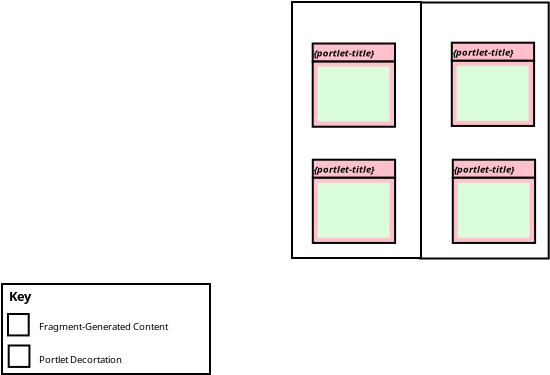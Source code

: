<?xml version="1.0" encoding="UTF-8"?>
<dia:diagram xmlns:dia="http://www.lysator.liu.se/~alla/dia/">
  <dia:layer name="Background" visible="true">
    <dia:object type="Standard - Box" version="0" id="O0">
      <dia:attribute name="obj_pos">
        <dia:point val="7.028,-5.612"/>
      </dia:attribute>
      <dia:attribute name="obj_bb">
        <dia:rectangle val="6.978,-5.662;13.528,7.238"/>
      </dia:attribute>
      <dia:attribute name="elem_corner">
        <dia:point val="7.028,-5.612"/>
      </dia:attribute>
      <dia:attribute name="elem_width">
        <dia:real val="6.45"/>
      </dia:attribute>
      <dia:attribute name="elem_height">
        <dia:real val="12.8"/>
      </dia:attribute>
      <dia:attribute name="show_background">
        <dia:boolean val="true"/>
      </dia:attribute>
    </dia:object>
    <dia:object type="Standard - Box" version="0" id="O1">
      <dia:attribute name="obj_pos">
        <dia:point val="0.643,-5.637"/>
      </dia:attribute>
      <dia:attribute name="obj_bb">
        <dia:rectangle val="0.593,-5.687;7.143,7.213"/>
      </dia:attribute>
      <dia:attribute name="elem_corner">
        <dia:point val="0.643,-5.637"/>
      </dia:attribute>
      <dia:attribute name="elem_width">
        <dia:real val="6.45"/>
      </dia:attribute>
      <dia:attribute name="elem_height">
        <dia:real val="12.8"/>
      </dia:attribute>
      <dia:attribute name="show_background">
        <dia:boolean val="true"/>
      </dia:attribute>
    </dia:object>
    <dia:group>
      <dia:object type="Standard - Box" version="0" id="O2">
        <dia:attribute name="obj_pos">
          <dia:point val="1.678,-3.562"/>
        </dia:attribute>
        <dia:attribute name="obj_bb">
          <dia:rectangle val="1.628,-3.612;5.843,-2.612"/>
        </dia:attribute>
        <dia:attribute name="elem_corner">
          <dia:point val="1.678,-3.562"/>
        </dia:attribute>
        <dia:attribute name="elem_width">
          <dia:real val="4.115"/>
        </dia:attribute>
        <dia:attribute name="elem_height">
          <dia:real val="0.9"/>
        </dia:attribute>
        <dia:attribute name="inner_color">
          <dia:color val="#ffc0cb"/>
        </dia:attribute>
        <dia:attribute name="show_background">
          <dia:boolean val="true"/>
        </dia:attribute>
      </dia:object>
      <dia:object type="Standard - Text" version="0" id="O3">
        <dia:attribute name="obj_pos">
          <dia:point val="1.735,-2.912"/>
        </dia:attribute>
        <dia:attribute name="obj_bb">
          <dia:rectangle val="1.735,-3.512;5.335,-2.762"/>
        </dia:attribute>
        <dia:attribute name="text">
          <dia:composite type="text">
            <dia:attribute name="string">
              <dia:string>#{portlet-title}#</dia:string>
            </dia:attribute>
            <dia:attribute name="font">
              <dia:font family="sans" style="88" name="Helvetica"/>
            </dia:attribute>
            <dia:attribute name="height">
              <dia:real val="0.6"/>
            </dia:attribute>
            <dia:attribute name="pos">
              <dia:point val="1.735,-2.912"/>
            </dia:attribute>
            <dia:attribute name="color">
              <dia:color val="#000000"/>
            </dia:attribute>
            <dia:attribute name="alignment">
              <dia:enum val="0"/>
            </dia:attribute>
          </dia:composite>
        </dia:attribute>
      </dia:object>
      <dia:object type="Standard - Box" version="0" id="O4">
        <dia:attribute name="obj_pos">
          <dia:point val="1.678,-2.656"/>
        </dia:attribute>
        <dia:attribute name="obj_bb">
          <dia:rectangle val="1.628,-2.706;5.843,0.651"/>
        </dia:attribute>
        <dia:attribute name="elem_corner">
          <dia:point val="1.678,-2.656"/>
        </dia:attribute>
        <dia:attribute name="elem_width">
          <dia:real val="4.115"/>
        </dia:attribute>
        <dia:attribute name="elem_height">
          <dia:real val="3.256"/>
        </dia:attribute>
        <dia:attribute name="inner_color">
          <dia:color val="#ffc0cb"/>
        </dia:attribute>
        <dia:attribute name="show_background">
          <dia:boolean val="true"/>
        </dia:attribute>
      </dia:object>
      <dia:object type="Standard - Box" version="0" id="O5">
        <dia:attribute name="obj_pos">
          <dia:point val="1.943,-2.387"/>
        </dia:attribute>
        <dia:attribute name="obj_bb">
          <dia:rectangle val="1.918,-2.412;5.518,0.338"/>
        </dia:attribute>
        <dia:attribute name="elem_corner">
          <dia:point val="1.943,-2.387"/>
        </dia:attribute>
        <dia:attribute name="elem_width">
          <dia:real val="3.55"/>
        </dia:attribute>
        <dia:attribute name="elem_height">
          <dia:real val="2.7"/>
        </dia:attribute>
        <dia:attribute name="border_width">
          <dia:real val="0.05"/>
        </dia:attribute>
        <dia:attribute name="border_color">
          <dia:color val="#dafdda"/>
        </dia:attribute>
        <dia:attribute name="inner_color">
          <dia:color val="#dafdda"/>
        </dia:attribute>
        <dia:attribute name="show_background">
          <dia:boolean val="true"/>
        </dia:attribute>
      </dia:object>
    </dia:group>
    <dia:group>
      <dia:object type="Standard - Box" version="0" id="O6">
        <dia:attribute name="obj_pos">
          <dia:point val="8.633,-3.602"/>
        </dia:attribute>
        <dia:attribute name="obj_bb">
          <dia:rectangle val="8.583,-3.652;12.798,-2.652"/>
        </dia:attribute>
        <dia:attribute name="elem_corner">
          <dia:point val="8.633,-3.602"/>
        </dia:attribute>
        <dia:attribute name="elem_width">
          <dia:real val="4.115"/>
        </dia:attribute>
        <dia:attribute name="elem_height">
          <dia:real val="0.9"/>
        </dia:attribute>
        <dia:attribute name="inner_color">
          <dia:color val="#ffc0cb"/>
        </dia:attribute>
        <dia:attribute name="show_background">
          <dia:boolean val="true"/>
        </dia:attribute>
      </dia:object>
      <dia:object type="Standard - Text" version="0" id="O7">
        <dia:attribute name="obj_pos">
          <dia:point val="8.69,-2.952"/>
        </dia:attribute>
        <dia:attribute name="obj_bb">
          <dia:rectangle val="8.69,-3.552;12.29,-2.802"/>
        </dia:attribute>
        <dia:attribute name="text">
          <dia:composite type="text">
            <dia:attribute name="string">
              <dia:string>#{portlet-title}#</dia:string>
            </dia:attribute>
            <dia:attribute name="font">
              <dia:font family="sans" style="88" name="Helvetica"/>
            </dia:attribute>
            <dia:attribute name="height">
              <dia:real val="0.6"/>
            </dia:attribute>
            <dia:attribute name="pos">
              <dia:point val="8.69,-2.952"/>
            </dia:attribute>
            <dia:attribute name="color">
              <dia:color val="#000000"/>
            </dia:attribute>
            <dia:attribute name="alignment">
              <dia:enum val="0"/>
            </dia:attribute>
          </dia:composite>
        </dia:attribute>
      </dia:object>
      <dia:object type="Standard - Box" version="0" id="O8">
        <dia:attribute name="obj_pos">
          <dia:point val="8.633,-2.696"/>
        </dia:attribute>
        <dia:attribute name="obj_bb">
          <dia:rectangle val="8.583,-2.746;12.798,0.611"/>
        </dia:attribute>
        <dia:attribute name="elem_corner">
          <dia:point val="8.633,-2.696"/>
        </dia:attribute>
        <dia:attribute name="elem_width">
          <dia:real val="4.115"/>
        </dia:attribute>
        <dia:attribute name="elem_height">
          <dia:real val="3.256"/>
        </dia:attribute>
        <dia:attribute name="inner_color">
          <dia:color val="#ffc0cb"/>
        </dia:attribute>
        <dia:attribute name="show_background">
          <dia:boolean val="true"/>
        </dia:attribute>
      </dia:object>
      <dia:object type="Standard - Box" version="0" id="O9">
        <dia:attribute name="obj_pos">
          <dia:point val="8.898,-2.427"/>
        </dia:attribute>
        <dia:attribute name="obj_bb">
          <dia:rectangle val="8.873,-2.452;12.473,0.298"/>
        </dia:attribute>
        <dia:attribute name="elem_corner">
          <dia:point val="8.898,-2.427"/>
        </dia:attribute>
        <dia:attribute name="elem_width">
          <dia:real val="3.55"/>
        </dia:attribute>
        <dia:attribute name="elem_height">
          <dia:real val="2.7"/>
        </dia:attribute>
        <dia:attribute name="border_width">
          <dia:real val="0.05"/>
        </dia:attribute>
        <dia:attribute name="border_color">
          <dia:color val="#dafdda"/>
        </dia:attribute>
        <dia:attribute name="inner_color">
          <dia:color val="#dafdda"/>
        </dia:attribute>
        <dia:attribute name="show_background">
          <dia:boolean val="true"/>
        </dia:attribute>
      </dia:object>
    </dia:group>
    <dia:group>
      <dia:object type="Standard - Box" version="0" id="O10">
        <dia:attribute name="obj_pos">
          <dia:point val="1.683,2.248"/>
        </dia:attribute>
        <dia:attribute name="obj_bb">
          <dia:rectangle val="1.633,2.198;5.848,3.198"/>
        </dia:attribute>
        <dia:attribute name="elem_corner">
          <dia:point val="1.683,2.248"/>
        </dia:attribute>
        <dia:attribute name="elem_width">
          <dia:real val="4.115"/>
        </dia:attribute>
        <dia:attribute name="elem_height">
          <dia:real val="0.9"/>
        </dia:attribute>
        <dia:attribute name="inner_color">
          <dia:color val="#ffc0cb"/>
        </dia:attribute>
        <dia:attribute name="show_background">
          <dia:boolean val="true"/>
        </dia:attribute>
      </dia:object>
      <dia:object type="Standard - Text" version="0" id="O11">
        <dia:attribute name="obj_pos">
          <dia:point val="1.74,2.898"/>
        </dia:attribute>
        <dia:attribute name="obj_bb">
          <dia:rectangle val="1.74,2.298;5.34,3.048"/>
        </dia:attribute>
        <dia:attribute name="text">
          <dia:composite type="text">
            <dia:attribute name="string">
              <dia:string>#{portlet-title}#</dia:string>
            </dia:attribute>
            <dia:attribute name="font">
              <dia:font family="sans" style="88" name="Helvetica"/>
            </dia:attribute>
            <dia:attribute name="height">
              <dia:real val="0.6"/>
            </dia:attribute>
            <dia:attribute name="pos">
              <dia:point val="1.74,2.898"/>
            </dia:attribute>
            <dia:attribute name="color">
              <dia:color val="#000000"/>
            </dia:attribute>
            <dia:attribute name="alignment">
              <dia:enum val="0"/>
            </dia:attribute>
          </dia:composite>
        </dia:attribute>
      </dia:object>
      <dia:object type="Standard - Box" version="0" id="O12">
        <dia:attribute name="obj_pos">
          <dia:point val="1.683,3.154"/>
        </dia:attribute>
        <dia:attribute name="obj_bb">
          <dia:rectangle val="1.633,3.104;5.848,6.461"/>
        </dia:attribute>
        <dia:attribute name="elem_corner">
          <dia:point val="1.683,3.154"/>
        </dia:attribute>
        <dia:attribute name="elem_width">
          <dia:real val="4.115"/>
        </dia:attribute>
        <dia:attribute name="elem_height">
          <dia:real val="3.256"/>
        </dia:attribute>
        <dia:attribute name="inner_color">
          <dia:color val="#ffc0cb"/>
        </dia:attribute>
        <dia:attribute name="show_background">
          <dia:boolean val="true"/>
        </dia:attribute>
      </dia:object>
      <dia:object type="Standard - Box" version="0" id="O13">
        <dia:attribute name="obj_pos">
          <dia:point val="1.948,3.423"/>
        </dia:attribute>
        <dia:attribute name="obj_bb">
          <dia:rectangle val="1.923,3.398;5.523,6.148"/>
        </dia:attribute>
        <dia:attribute name="elem_corner">
          <dia:point val="1.948,3.423"/>
        </dia:attribute>
        <dia:attribute name="elem_width">
          <dia:real val="3.55"/>
        </dia:attribute>
        <dia:attribute name="elem_height">
          <dia:real val="2.7"/>
        </dia:attribute>
        <dia:attribute name="border_width">
          <dia:real val="0.05"/>
        </dia:attribute>
        <dia:attribute name="border_color">
          <dia:color val="#dafdda"/>
        </dia:attribute>
        <dia:attribute name="inner_color">
          <dia:color val="#dafdda"/>
        </dia:attribute>
        <dia:attribute name="show_background">
          <dia:boolean val="true"/>
        </dia:attribute>
      </dia:object>
    </dia:group>
    <dia:group>
      <dia:object type="Standard - Box" version="0" id="O14">
        <dia:attribute name="obj_pos">
          <dia:point val="8.683,2.248"/>
        </dia:attribute>
        <dia:attribute name="obj_bb">
          <dia:rectangle val="8.633,2.198;12.848,3.198"/>
        </dia:attribute>
        <dia:attribute name="elem_corner">
          <dia:point val="8.683,2.248"/>
        </dia:attribute>
        <dia:attribute name="elem_width">
          <dia:real val="4.115"/>
        </dia:attribute>
        <dia:attribute name="elem_height">
          <dia:real val="0.9"/>
        </dia:attribute>
        <dia:attribute name="inner_color">
          <dia:color val="#ffc0cb"/>
        </dia:attribute>
        <dia:attribute name="show_background">
          <dia:boolean val="true"/>
        </dia:attribute>
      </dia:object>
      <dia:object type="Standard - Text" version="0" id="O15">
        <dia:attribute name="obj_pos">
          <dia:point val="8.74,2.898"/>
        </dia:attribute>
        <dia:attribute name="obj_bb">
          <dia:rectangle val="8.74,2.298;12.34,3.048"/>
        </dia:attribute>
        <dia:attribute name="text">
          <dia:composite type="text">
            <dia:attribute name="string">
              <dia:string>#{portlet-title}#</dia:string>
            </dia:attribute>
            <dia:attribute name="font">
              <dia:font family="sans" style="88" name="Helvetica"/>
            </dia:attribute>
            <dia:attribute name="height">
              <dia:real val="0.6"/>
            </dia:attribute>
            <dia:attribute name="pos">
              <dia:point val="8.74,2.898"/>
            </dia:attribute>
            <dia:attribute name="color">
              <dia:color val="#000000"/>
            </dia:attribute>
            <dia:attribute name="alignment">
              <dia:enum val="0"/>
            </dia:attribute>
          </dia:composite>
        </dia:attribute>
      </dia:object>
      <dia:object type="Standard - Box" version="0" id="O16">
        <dia:attribute name="obj_pos">
          <dia:point val="8.683,3.154"/>
        </dia:attribute>
        <dia:attribute name="obj_bb">
          <dia:rectangle val="8.633,3.104;12.848,6.461"/>
        </dia:attribute>
        <dia:attribute name="elem_corner">
          <dia:point val="8.683,3.154"/>
        </dia:attribute>
        <dia:attribute name="elem_width">
          <dia:real val="4.115"/>
        </dia:attribute>
        <dia:attribute name="elem_height">
          <dia:real val="3.256"/>
        </dia:attribute>
        <dia:attribute name="inner_color">
          <dia:color val="#ffc0cb"/>
        </dia:attribute>
        <dia:attribute name="show_background">
          <dia:boolean val="true"/>
        </dia:attribute>
      </dia:object>
      <dia:object type="Standard - Box" version="0" id="O17">
        <dia:attribute name="obj_pos">
          <dia:point val="8.948,3.423"/>
        </dia:attribute>
        <dia:attribute name="obj_bb">
          <dia:rectangle val="8.923,3.398;12.523,6.148"/>
        </dia:attribute>
        <dia:attribute name="elem_corner">
          <dia:point val="8.948,3.423"/>
        </dia:attribute>
        <dia:attribute name="elem_width">
          <dia:real val="3.55"/>
        </dia:attribute>
        <dia:attribute name="elem_height">
          <dia:real val="2.7"/>
        </dia:attribute>
        <dia:attribute name="border_width">
          <dia:real val="0.05"/>
        </dia:attribute>
        <dia:attribute name="border_color">
          <dia:color val="#dafdda"/>
        </dia:attribute>
        <dia:attribute name="inner_color">
          <dia:color val="#dafdda"/>
        </dia:attribute>
        <dia:attribute name="show_background">
          <dia:boolean val="true"/>
        </dia:attribute>
      </dia:object>
    </dia:group>
    <dia:group>
      <dia:object type="Standard - Box" version="0" id="O18">
        <dia:attribute name="obj_pos">
          <dia:point val="-13.857,8.463"/>
        </dia:attribute>
        <dia:attribute name="obj_bb">
          <dia:rectangle val="-13.907,8.413;-3.407,13.013"/>
        </dia:attribute>
        <dia:attribute name="elem_corner">
          <dia:point val="-13.857,8.463"/>
        </dia:attribute>
        <dia:attribute name="elem_width">
          <dia:real val="10.4"/>
        </dia:attribute>
        <dia:attribute name="elem_height">
          <dia:real val="4.5"/>
        </dia:attribute>
        <dia:attribute name="show_background">
          <dia:boolean val="true"/>
        </dia:attribute>
      </dia:object>
      <dia:object type="Geometric - Perfect Square" version="0" id="O19">
        <dia:attribute name="obj_pos">
          <dia:point val="-13.557,9.963"/>
        </dia:attribute>
        <dia:attribute name="obj_bb">
          <dia:rectangle val="-13.607,9.913;-12.471,11.084"/>
        </dia:attribute>
        <dia:attribute name="elem_corner">
          <dia:point val="-13.557,9.963"/>
        </dia:attribute>
        <dia:attribute name="elem_width">
          <dia:real val="1.036"/>
        </dia:attribute>
        <dia:attribute name="elem_height">
          <dia:real val="1.071"/>
        </dia:attribute>
        <dia:attribute name="border_color">
          <dia:color val="#dafdda"/>
        </dia:attribute>
        <dia:attribute name="inner_color">
          <dia:color val="#dafdda"/>
        </dia:attribute>
        <dia:attribute name="show_background">
          <dia:boolean val="true"/>
        </dia:attribute>
        <dia:attribute name="flip_horizontal">
          <dia:boolean val="false"/>
        </dia:attribute>
        <dia:attribute name="flip_vertical">
          <dia:boolean val="false"/>
        </dia:attribute>
        <dia:attribute name="padding">
          <dia:real val="0.354"/>
        </dia:attribute>
      </dia:object>
      <dia:object type="Standard - Text" version="0" id="O20">
        <dia:attribute name="obj_pos">
          <dia:point val="-12.007,10.763"/>
        </dia:attribute>
        <dia:attribute name="obj_bb">
          <dia:rectangle val="-12.007,10.163;-3.957,10.913"/>
        </dia:attribute>
        <dia:attribute name="text">
          <dia:composite type="text">
            <dia:attribute name="string">
              <dia:string>#Fragment-Generated Content#</dia:string>
            </dia:attribute>
            <dia:attribute name="font">
              <dia:font family="sans" style="0" name="Helvetica"/>
            </dia:attribute>
            <dia:attribute name="height">
              <dia:real val="0.6"/>
            </dia:attribute>
            <dia:attribute name="pos">
              <dia:point val="-12.007,10.763"/>
            </dia:attribute>
            <dia:attribute name="color">
              <dia:color val="#000000"/>
            </dia:attribute>
            <dia:attribute name="alignment">
              <dia:enum val="0"/>
            </dia:attribute>
          </dia:composite>
        </dia:attribute>
      </dia:object>
      <dia:object type="Geometric - Perfect Square" version="0" id="O21">
        <dia:attribute name="obj_pos">
          <dia:point val="-13.522,11.538"/>
        </dia:attribute>
        <dia:attribute name="obj_bb">
          <dia:rectangle val="-13.572,11.488;-12.436,12.659"/>
        </dia:attribute>
        <dia:attribute name="elem_corner">
          <dia:point val="-13.522,11.538"/>
        </dia:attribute>
        <dia:attribute name="elem_width">
          <dia:real val="1.036"/>
        </dia:attribute>
        <dia:attribute name="elem_height">
          <dia:real val="1.071"/>
        </dia:attribute>
        <dia:attribute name="border_color">
          <dia:color val="#ffc0cb"/>
        </dia:attribute>
        <dia:attribute name="inner_color">
          <dia:color val="#ffc0cb"/>
        </dia:attribute>
        <dia:attribute name="show_background">
          <dia:boolean val="true"/>
        </dia:attribute>
        <dia:attribute name="flip_horizontal">
          <dia:boolean val="false"/>
        </dia:attribute>
        <dia:attribute name="flip_vertical">
          <dia:boolean val="false"/>
        </dia:attribute>
        <dia:attribute name="padding">
          <dia:real val="0.354"/>
        </dia:attribute>
      </dia:object>
      <dia:object type="Standard - Text" version="0" id="O22">
        <dia:attribute name="obj_pos">
          <dia:point val="-12.007,12.413"/>
        </dia:attribute>
        <dia:attribute name="obj_bb">
          <dia:rectangle val="-12.007,11.813;-6.957,12.563"/>
        </dia:attribute>
        <dia:attribute name="text">
          <dia:composite type="text">
            <dia:attribute name="string">
              <dia:string>#Portlet Decortation#</dia:string>
            </dia:attribute>
            <dia:attribute name="font">
              <dia:font family="sans" style="0" name="Helvetica"/>
            </dia:attribute>
            <dia:attribute name="height">
              <dia:real val="0.6"/>
            </dia:attribute>
            <dia:attribute name="pos">
              <dia:point val="-12.007,12.413"/>
            </dia:attribute>
            <dia:attribute name="color">
              <dia:color val="#000000"/>
            </dia:attribute>
            <dia:attribute name="alignment">
              <dia:enum val="0"/>
            </dia:attribute>
          </dia:composite>
        </dia:attribute>
      </dia:object>
      <dia:object type="Standard - Text" version="0" id="O23">
        <dia:attribute name="obj_pos">
          <dia:point val="-13.507,9.313"/>
        </dia:attribute>
        <dia:attribute name="obj_bb">
          <dia:rectangle val="-13.507,8.563;-12.007,9.563"/>
        </dia:attribute>
        <dia:attribute name="text">
          <dia:composite type="text">
            <dia:attribute name="string">
              <dia:string>#Key#</dia:string>
            </dia:attribute>
            <dia:attribute name="font">
              <dia:font family="sans" style="80" name="Helvetica"/>
            </dia:attribute>
            <dia:attribute name="height">
              <dia:real val="0.8"/>
            </dia:attribute>
            <dia:attribute name="pos">
              <dia:point val="-13.507,9.313"/>
            </dia:attribute>
            <dia:attribute name="color">
              <dia:color val="#000000"/>
            </dia:attribute>
            <dia:attribute name="alignment">
              <dia:enum val="0"/>
            </dia:attribute>
          </dia:composite>
        </dia:attribute>
      </dia:object>
    </dia:group>
  </dia:layer>
</dia:diagram>
